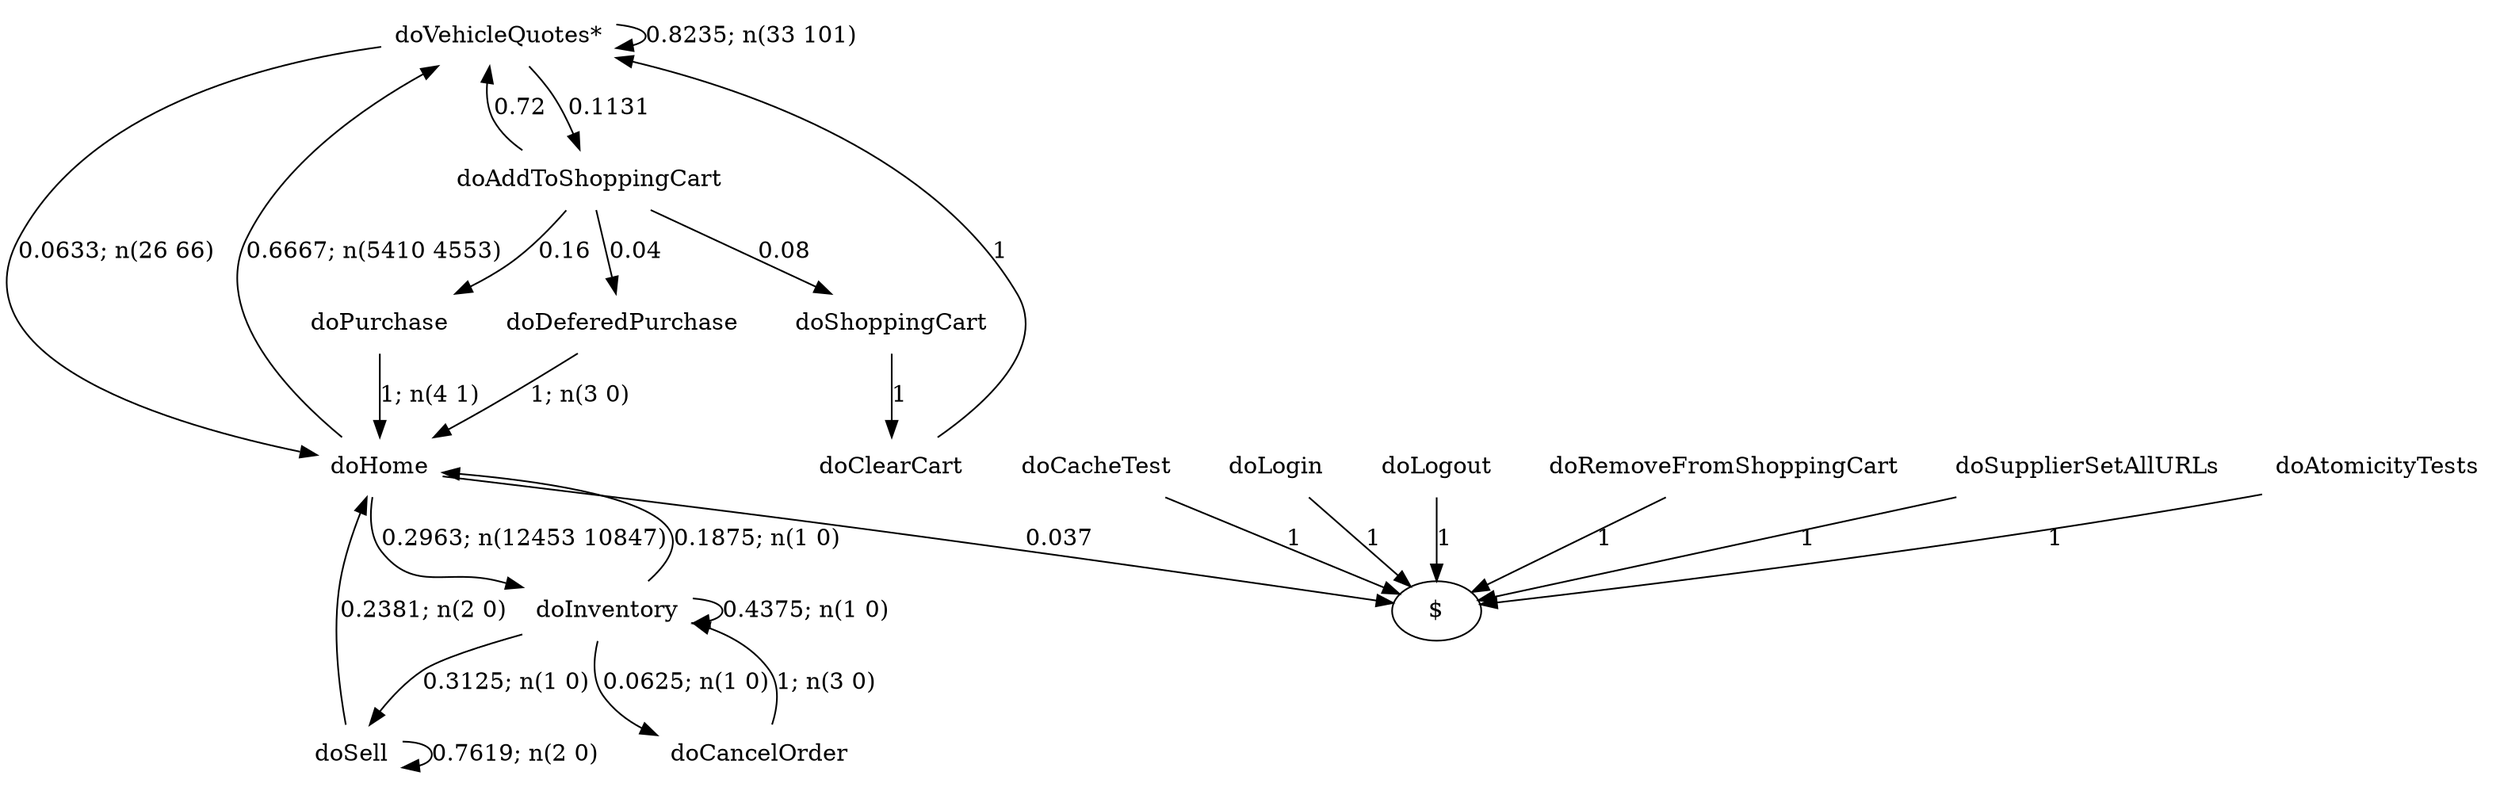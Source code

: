 digraph G {"doVehicleQuotes*" [label="doVehicleQuotes*",shape=none];"doSupplierSetAllURLs" [label="doSupplierSetAllURLs",shape=none];"doAtomicityTests" [label="doAtomicityTests",shape=none];"doCacheTest" [label="doCacheTest",shape=none];"doLogin" [label="doLogin",shape=none];"doAddToShoppingCart" [label="doAddToShoppingCart",shape=none];"doDeferedPurchase" [label="doDeferedPurchase",shape=none];"doHome" [label="doHome",shape=none];"doShoppingCart" [label="doShoppingCart",shape=none];"doClearCart" [label="doClearCart",shape=none];"doPurchase" [label="doPurchase",shape=none];"doInventory" [label="doInventory",shape=none];"doSell" [label="doSell",shape=none];"doLogout" [label="doLogout",shape=none];"doCancelOrder" [label="doCancelOrder",shape=none];"doRemoveFromShoppingCart" [label="doRemoveFromShoppingCart",shape=none];"doVehicleQuotes*"->"doVehicleQuotes*" [style=solid,label="0.8235; n(33 101)"];"doVehicleQuotes*"->"doAddToShoppingCart" [style=solid,label="0.1131"];"doVehicleQuotes*"->"doHome" [style=solid,label="0.0633; n(26 66)"];"doSupplierSetAllURLs"->"$" [style=solid,label="1"];"doAtomicityTests"->"$" [style=solid,label="1"];"doCacheTest"->"$" [style=solid,label="1"];"doLogin"->"$" [style=solid,label="1"];"doAddToShoppingCart"->"doVehicleQuotes*" [style=solid,label="0.72"];"doAddToShoppingCart"->"doDeferedPurchase" [style=solid,label="0.04"];"doAddToShoppingCart"->"doShoppingCart" [style=solid,label="0.08"];"doAddToShoppingCart"->"doPurchase" [style=solid,label="0.16"];"doDeferedPurchase"->"doHome" [style=solid,label="1; n(3 0)"];"doHome"->"doVehicleQuotes*" [style=solid,label="0.6667; n(5410 4553)"];"doHome"->"doInventory" [style=solid,label="0.2963; n(12453 10847)"];"doHome"->"$" [style=solid,label="0.037"];"doShoppingCart"->"doClearCart" [style=solid,label="1"];"doClearCart"->"doVehicleQuotes*" [style=solid,label="1"];"doPurchase"->"doHome" [style=solid,label="1; n(4 1)"];"doInventory"->"doHome" [style=solid,label="0.1875; n(1 0)"];"doInventory"->"doInventory" [style=solid,label="0.4375; n(1 0)"];"doInventory"->"doSell" [style=solid,label="0.3125; n(1 0)"];"doInventory"->"doCancelOrder" [style=solid,label="0.0625; n(1 0)"];"doSell"->"doHome" [style=solid,label="0.2381; n(2 0)"];"doSell"->"doSell" [style=solid,label="0.7619; n(2 0)"];"doLogout"->"$" [style=solid,label="1"];"doCancelOrder"->"doInventory" [style=solid,label="1; n(3 0)"];"doRemoveFromShoppingCart"->"$" [style=solid,label="1"];}